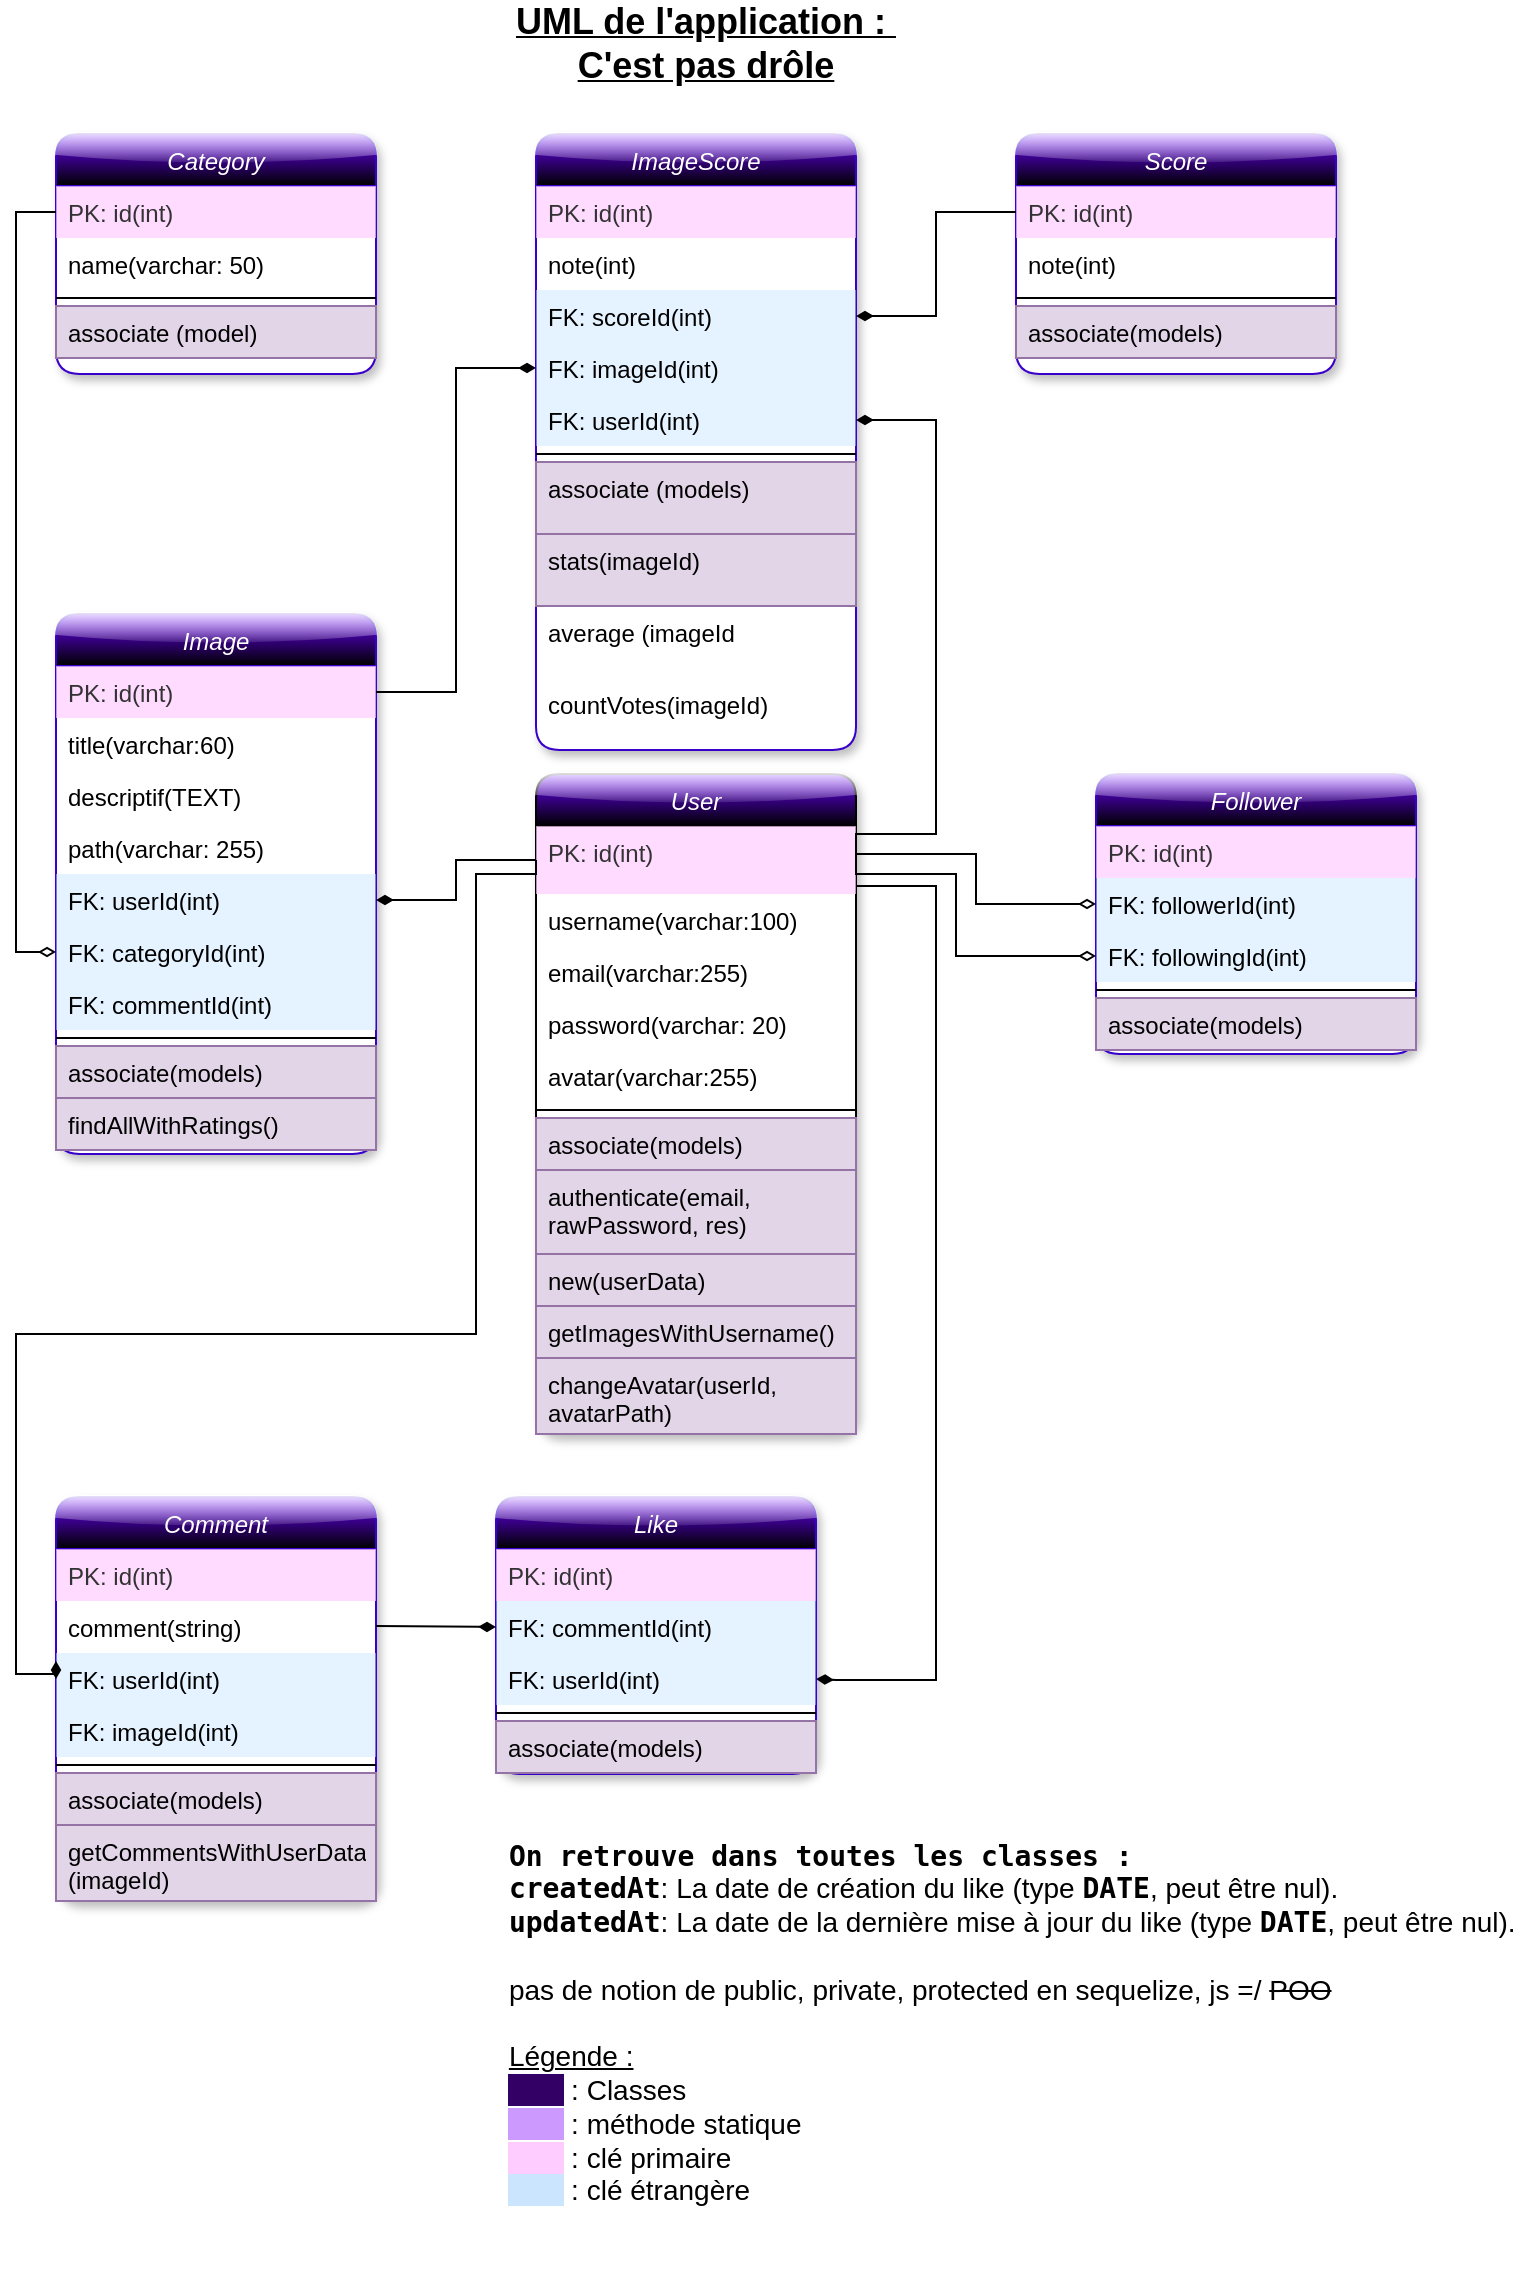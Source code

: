 <mxfile version="21.3.8" type="device">
  <diagram id="C5RBs43oDa-KdzZeNtuy" name="Page-1">
    <mxGraphModel dx="1180" dy="679" grid="1" gridSize="10" guides="1" tooltips="1" connect="1" arrows="1" fold="1" page="1" pageScale="1" pageWidth="827" pageHeight="1169" background="none" math="0" shadow="0">
      <root>
        <mxCell id="WIyWlLk6GJQsqaUBKTNV-0" />
        <mxCell id="WIyWlLk6GJQsqaUBKTNV-1" parent="WIyWlLk6GJQsqaUBKTNV-0" />
        <mxCell id="hQIpjdTkKWb8g8zQqE1b-81" style="edgeStyle=orthogonalEdgeStyle;rounded=0;orthogonalLoop=1;jettySize=auto;html=1;exitX=1;exitY=0.25;exitDx=0;exitDy=0;entryX=1;entryY=0.5;entryDx=0;entryDy=0;fontFamily=Helvetica;fontSize=12;fontColor=#333333;endArrow=diamondThin;endFill=1;" parent="WIyWlLk6GJQsqaUBKTNV-1" target="hQIpjdTkKWb8g8zQqE1b-57" edge="1">
          <mxGeometry relative="1" as="geometry">
            <mxPoint x="470" y="456" as="sourcePoint" />
            <mxPoint x="470" y="738.0" as="targetPoint" />
            <Array as="points">
              <mxPoint x="470" y="466" />
              <mxPoint x="510" y="466" />
              <mxPoint x="510" y="863" />
              <mxPoint x="460" y="863" />
            </Array>
          </mxGeometry>
        </mxCell>
        <mxCell id="zkfFHV4jXpPFQw0GAbJ--0" value="User" style="swimlane;fontStyle=2;align=center;verticalAlign=top;childLayout=stackLayout;horizontal=1;startSize=26;horizontalStack=0;resizeParent=1;resizeLast=0;collapsible=1;marginBottom=0;rounded=1;shadow=1;strokeWidth=1;glass=1;labelBackgroundColor=none;swimlaneLine=1;whiteSpace=wrap;fillColor=#6a00ff;fontColor=#ffffff;strokeColor=default;gradientColor=default;swimlaneFillColor=default;" parent="WIyWlLk6GJQsqaUBKTNV-1" vertex="1">
          <mxGeometry x="310" y="410" width="160" height="330" as="geometry">
            <mxRectangle x="230" y="140" width="160" height="26" as="alternateBounds" />
          </mxGeometry>
        </mxCell>
        <mxCell id="zkfFHV4jXpPFQw0GAbJ--1" value="PK: id(int)" style="text;align=left;verticalAlign=top;spacingLeft=4;spacingRight=4;overflow=hidden;rotatable=0;points=[[0,0.5],[1,0.5]];portConstraint=eastwest;fillColor=#FFCCFF;fontColor=#333333;strokeColor=none;opacity=70;shadow=0;" parent="zkfFHV4jXpPFQw0GAbJ--0" vertex="1">
          <mxGeometry y="26" width="160" height="34" as="geometry" />
        </mxCell>
        <mxCell id="zkfFHV4jXpPFQw0GAbJ--2" value="username(varchar:100)" style="text;align=left;verticalAlign=top;spacingLeft=4;spacingRight=4;overflow=hidden;rotatable=0;points=[[0,0.5],[1,0.5]];portConstraint=eastwest;rounded=0;shadow=0;html=0;fillColor=none;" parent="zkfFHV4jXpPFQw0GAbJ--0" vertex="1">
          <mxGeometry y="60" width="160" height="26" as="geometry" />
        </mxCell>
        <mxCell id="zkfFHV4jXpPFQw0GAbJ--3" value="email(varchar:255)" style="text;align=left;verticalAlign=top;spacingLeft=4;spacingRight=4;overflow=hidden;rotatable=0;points=[[0,0.5],[1,0.5]];portConstraint=eastwest;rounded=0;shadow=0;html=0;fillColor=none;" parent="zkfFHV4jXpPFQw0GAbJ--0" vertex="1">
          <mxGeometry y="86" width="160" height="26" as="geometry" />
        </mxCell>
        <mxCell id="hQIpjdTkKWb8g8zQqE1b-0" value="password(varchar: 20)" style="text;align=left;verticalAlign=top;spacingLeft=4;spacingRight=4;overflow=hidden;rotatable=0;points=[[0,0.5],[1,0.5]];portConstraint=eastwest;rounded=0;shadow=0;html=0;fillColor=none;" parent="zkfFHV4jXpPFQw0GAbJ--0" vertex="1">
          <mxGeometry y="112" width="160" height="26" as="geometry" />
        </mxCell>
        <mxCell id="hQIpjdTkKWb8g8zQqE1b-1" value="avatar(varchar:255)" style="text;align=left;verticalAlign=top;spacingLeft=4;spacingRight=4;overflow=hidden;rotatable=0;points=[[0,0.5],[1,0.5]];portConstraint=eastwest;rounded=0;shadow=0;html=0;fillColor=none;" parent="zkfFHV4jXpPFQw0GAbJ--0" vertex="1">
          <mxGeometry y="138" width="160" height="26" as="geometry" />
        </mxCell>
        <mxCell id="zkfFHV4jXpPFQw0GAbJ--4" value="" style="line;html=1;strokeWidth=1;align=left;verticalAlign=middle;spacingTop=-1;spacingLeft=3;spacingRight=3;rotatable=0;labelPosition=right;points=[];portConstraint=eastwest;fillColor=#FFFFFF;" parent="zkfFHV4jXpPFQw0GAbJ--0" vertex="1">
          <mxGeometry y="164" width="160" height="8" as="geometry" />
        </mxCell>
        <mxCell id="KeLJhslB3nwwx75-1Q8a-6" value="associate(models)" style="text;align=left;verticalAlign=top;spacingLeft=4;spacingRight=4;overflow=hidden;rotatable=0;points=[[0,0.5],[1,0.5]];portConstraint=eastwest;fillColor=#e1d5e7;strokeColor=#9673a6;" vertex="1" parent="zkfFHV4jXpPFQw0GAbJ--0">
          <mxGeometry y="172" width="160" height="26" as="geometry" />
        </mxCell>
        <mxCell id="zkfFHV4jXpPFQw0GAbJ--5" value="authenticate(email, &#xa;rawPassword, res)" style="text;align=left;verticalAlign=top;spacingLeft=4;spacingRight=4;overflow=hidden;rotatable=0;points=[[0,0.5],[1,0.5]];portConstraint=eastwest;fillColor=#e1d5e7;strokeColor=#9673a6;" parent="zkfFHV4jXpPFQw0GAbJ--0" vertex="1">
          <mxGeometry y="198" width="160" height="42" as="geometry" />
        </mxCell>
        <mxCell id="KeLJhslB3nwwx75-1Q8a-7" value="new(userData)" style="text;align=left;verticalAlign=top;spacingLeft=4;spacingRight=4;overflow=hidden;rotatable=0;points=[[0,0.5],[1,0.5]];portConstraint=eastwest;fillColor=#e1d5e7;strokeColor=#9673a6;" vertex="1" parent="zkfFHV4jXpPFQw0GAbJ--0">
          <mxGeometry y="240" width="160" height="26" as="geometry" />
        </mxCell>
        <mxCell id="KeLJhslB3nwwx75-1Q8a-8" value="getImagesWithUsername()" style="text;align=left;verticalAlign=top;spacingLeft=4;spacingRight=4;overflow=hidden;rotatable=0;points=[[0,0.5],[1,0.5]];portConstraint=eastwest;fillColor=#e1d5e7;strokeColor=#9673a6;" vertex="1" parent="zkfFHV4jXpPFQw0GAbJ--0">
          <mxGeometry y="266" width="160" height="26" as="geometry" />
        </mxCell>
        <mxCell id="KeLJhslB3nwwx75-1Q8a-9" value="changeAvatar(userId, &#xa;avatarPath)" style="text;align=left;verticalAlign=top;spacingLeft=4;spacingRight=4;overflow=hidden;rotatable=0;points=[[0,0.5],[1,0.5]];portConstraint=eastwest;fillColor=#e1d5e7;strokeColor=#9673a6;" vertex="1" parent="zkfFHV4jXpPFQw0GAbJ--0">
          <mxGeometry y="292" width="160" height="38" as="geometry" />
        </mxCell>
        <mxCell id="hQIpjdTkKWb8g8zQqE1b-3" value="Image" style="swimlane;fontStyle=2;align=center;verticalAlign=top;childLayout=stackLayout;horizontal=1;startSize=26;horizontalStack=0;resizeParent=1;resizeLast=0;collapsible=1;marginBottom=0;rounded=1;shadow=1;strokeWidth=1;glass=1;fillColor=#6a00ff;strokeColor=#3700CC;labelBackgroundColor=none;fontColor=#ffffff;gradientColor=default;swimlaneFillColor=default;" parent="WIyWlLk6GJQsqaUBKTNV-1" vertex="1">
          <mxGeometry x="70" y="330" width="160" height="270" as="geometry">
            <mxRectangle x="230" y="140" width="160" height="26" as="alternateBounds" />
          </mxGeometry>
        </mxCell>
        <mxCell id="hQIpjdTkKWb8g8zQqE1b-4" value="PK: id(int)" style="text;align=left;verticalAlign=top;spacingLeft=4;spacingRight=4;overflow=hidden;rotatable=0;points=[[0,0.5],[1,0.5]];portConstraint=eastwest;fillColor=#FFCCFF;fontColor=#333333;strokeColor=none;opacity=70;shadow=0;" parent="hQIpjdTkKWb8g8zQqE1b-3" vertex="1">
          <mxGeometry y="26" width="160" height="26" as="geometry" />
        </mxCell>
        <mxCell id="hQIpjdTkKWb8g8zQqE1b-5" value="title(varchar:60)" style="text;align=left;verticalAlign=top;spacingLeft=4;spacingRight=4;overflow=hidden;rotatable=0;points=[[0,0.5],[1,0.5]];portConstraint=eastwest;rounded=0;shadow=0;html=0;fillColor=none;gradientColor=none;" parent="hQIpjdTkKWb8g8zQqE1b-3" vertex="1">
          <mxGeometry y="52" width="160" height="26" as="geometry" />
        </mxCell>
        <mxCell id="hQIpjdTkKWb8g8zQqE1b-6" value="descriptif(TEXT)" style="text;align=left;verticalAlign=top;spacingLeft=4;spacingRight=4;overflow=hidden;rotatable=0;points=[[0,0.5],[1,0.5]];portConstraint=eastwest;rounded=0;shadow=0;html=0;fillColor=none;gradientColor=none;" parent="hQIpjdTkKWb8g8zQqE1b-3" vertex="1">
          <mxGeometry y="78" width="160" height="26" as="geometry" />
        </mxCell>
        <mxCell id="hQIpjdTkKWb8g8zQqE1b-7" value="path(varchar: 255)" style="text;align=left;verticalAlign=top;spacingLeft=4;spacingRight=4;overflow=hidden;rotatable=0;points=[[0,0.5],[1,0.5]];portConstraint=eastwest;rounded=0;shadow=0;html=0;fillColor=none;gradientColor=none;" parent="hQIpjdTkKWb8g8zQqE1b-3" vertex="1">
          <mxGeometry y="104" width="160" height="26" as="geometry" />
        </mxCell>
        <mxCell id="hQIpjdTkKWb8g8zQqE1b-8" value="FK: userId(int)" style="text;align=left;verticalAlign=top;spacingLeft=4;spacingRight=4;overflow=hidden;rotatable=0;points=[[0,0.5],[1,0.5]];portConstraint=eastwest;rounded=0;shadow=0;html=0;fillColor=#CCE5FF;gradientColor=none;opacity=50;" parent="hQIpjdTkKWb8g8zQqE1b-3" vertex="1">
          <mxGeometry y="130" width="160" height="26" as="geometry" />
        </mxCell>
        <mxCell id="hQIpjdTkKWb8g8zQqE1b-11" value="FK: categoryId(int)" style="text;align=left;verticalAlign=top;spacingLeft=4;spacingRight=4;overflow=hidden;rotatable=0;points=[[0,0.5],[1,0.5]];portConstraint=eastwest;rounded=0;shadow=0;html=0;fillColor=#CCE5FF;gradientColor=none;opacity=50;" parent="hQIpjdTkKWb8g8zQqE1b-3" vertex="1">
          <mxGeometry y="156" width="160" height="26" as="geometry" />
        </mxCell>
        <mxCell id="hQIpjdTkKWb8g8zQqE1b-12" value="FK: commentId(int)" style="text;align=left;verticalAlign=top;spacingLeft=4;spacingRight=4;overflow=hidden;rotatable=0;points=[[0,0.5],[1,0.5]];portConstraint=eastwest;rounded=0;shadow=0;html=0;fillColor=#CCE5FF;gradientColor=none;opacity=50;" parent="hQIpjdTkKWb8g8zQqE1b-3" vertex="1">
          <mxGeometry y="182" width="160" height="26" as="geometry" />
        </mxCell>
        <mxCell id="hQIpjdTkKWb8g8zQqE1b-9" value="" style="line;html=1;strokeWidth=1;align=left;verticalAlign=middle;spacingTop=-1;spacingLeft=3;spacingRight=3;rotatable=0;labelPosition=right;points=[];portConstraint=eastwest;fillColor=#FFFFFF;" parent="hQIpjdTkKWb8g8zQqE1b-3" vertex="1">
          <mxGeometry y="208" width="160" height="8" as="geometry" />
        </mxCell>
        <mxCell id="KeLJhslB3nwwx75-1Q8a-5" value="associate(models)" style="text;align=left;verticalAlign=top;spacingLeft=4;spacingRight=4;overflow=hidden;rotatable=0;points=[[0,0.5],[1,0.5]];portConstraint=eastwest;fillColor=#e1d5e7;strokeColor=#9673a6;" vertex="1" parent="hQIpjdTkKWb8g8zQqE1b-3">
          <mxGeometry y="216" width="160" height="26" as="geometry" />
        </mxCell>
        <mxCell id="hQIpjdTkKWb8g8zQqE1b-83" value="findAllWithRatings()" style="text;align=left;verticalAlign=top;spacingLeft=4;spacingRight=4;overflow=hidden;rotatable=0;points=[[0,0.5],[1,0.5]];portConstraint=eastwest;fillColor=#e1d5e7;strokeColor=#9673a6;" parent="hQIpjdTkKWb8g8zQqE1b-3" vertex="1">
          <mxGeometry y="242" width="160" height="26" as="geometry" />
        </mxCell>
        <mxCell id="hQIpjdTkKWb8g8zQqE1b-14" value="Category" style="swimlane;fontStyle=2;align=center;verticalAlign=top;childLayout=stackLayout;horizontal=1;startSize=26;horizontalStack=0;resizeParent=1;resizeLast=0;collapsible=1;marginBottom=0;rounded=1;shadow=1;strokeWidth=1;glass=1;fillColor=#6a00ff;strokeColor=#3700CC;labelBackgroundColor=none;fontColor=#ffffff;gradientColor=default;swimlaneFillColor=default;" parent="WIyWlLk6GJQsqaUBKTNV-1" vertex="1">
          <mxGeometry x="70" y="90" width="160" height="120" as="geometry">
            <mxRectangle x="230" y="140" width="160" height="26" as="alternateBounds" />
          </mxGeometry>
        </mxCell>
        <mxCell id="hQIpjdTkKWb8g8zQqE1b-15" value="PK: id(int)" style="text;align=left;verticalAlign=top;spacingLeft=4;spacingRight=4;overflow=hidden;rotatable=0;points=[[0,0.5],[1,0.5]];portConstraint=eastwest;fillColor=#FFCCFF;fontColor=#333333;strokeColor=none;opacity=70;shadow=0;" parent="hQIpjdTkKWb8g8zQqE1b-14" vertex="1">
          <mxGeometry y="26" width="160" height="26" as="geometry" />
        </mxCell>
        <mxCell id="hQIpjdTkKWb8g8zQqE1b-16" value="name(varchar: 50)" style="text;align=left;verticalAlign=top;spacingLeft=4;spacingRight=4;overflow=hidden;rotatable=0;points=[[0,0.5],[1,0.5]];portConstraint=eastwest;rounded=0;shadow=0;html=0;fillColor=none;" parent="hQIpjdTkKWb8g8zQqE1b-14" vertex="1">
          <mxGeometry y="52" width="160" height="26" as="geometry" />
        </mxCell>
        <mxCell id="hQIpjdTkKWb8g8zQqE1b-22" value="" style="line;html=1;strokeWidth=1;align=left;verticalAlign=middle;spacingTop=-1;spacingLeft=3;spacingRight=3;rotatable=0;labelPosition=right;points=[];portConstraint=eastwest;fillColor=#FFFFFF;" parent="hQIpjdTkKWb8g8zQqE1b-14" vertex="1">
          <mxGeometry y="78" width="160" height="8" as="geometry" />
        </mxCell>
        <mxCell id="hQIpjdTkKWb8g8zQqE1b-23" value="associate (model)" style="text;align=left;verticalAlign=top;spacingLeft=4;spacingRight=4;overflow=hidden;rotatable=0;points=[[0,0.5],[1,0.5]];portConstraint=eastwest;fillColor=#e1d5e7;strokeColor=#9673a6;" parent="hQIpjdTkKWb8g8zQqE1b-14" vertex="1">
          <mxGeometry y="86" width="160" height="26" as="geometry" />
        </mxCell>
        <mxCell id="hQIpjdTkKWb8g8zQqE1b-24" value="ImageScore" style="swimlane;fontStyle=2;align=center;verticalAlign=top;childLayout=stackLayout;horizontal=1;startSize=26;horizontalStack=0;resizeParent=1;resizeLast=0;collapsible=1;marginBottom=0;rounded=1;shadow=1;strokeWidth=1;glass=1;fillColor=#6a00ff;strokeColor=#3700CC;labelBackgroundColor=none;fontColor=#ffffff;gradientColor=default;swimlaneFillColor=default;" parent="WIyWlLk6GJQsqaUBKTNV-1" vertex="1">
          <mxGeometry x="310" y="90" width="160" height="308" as="geometry">
            <mxRectangle x="230" y="140" width="160" height="26" as="alternateBounds" />
          </mxGeometry>
        </mxCell>
        <mxCell id="hQIpjdTkKWb8g8zQqE1b-25" value="PK: id(int)" style="text;align=left;verticalAlign=top;spacingLeft=4;spacingRight=4;overflow=hidden;rotatable=0;points=[[0,0.5],[1,0.5]];portConstraint=eastwest;fillColor=#FFCCFF;fontColor=#333333;strokeColor=none;opacity=70;shadow=0;rounded=0;" parent="hQIpjdTkKWb8g8zQqE1b-24" vertex="1">
          <mxGeometry y="26" width="160" height="26" as="geometry" />
        </mxCell>
        <mxCell id="hQIpjdTkKWb8g8zQqE1b-26" value="note(int)" style="text;align=left;verticalAlign=top;spacingLeft=4;spacingRight=4;overflow=hidden;rotatable=0;points=[[0,0.5],[1,0.5]];portConstraint=eastwest;rounded=0;shadow=0;html=0;fillColor=none;" parent="hQIpjdTkKWb8g8zQqE1b-24" vertex="1">
          <mxGeometry y="52" width="160" height="26" as="geometry" />
        </mxCell>
        <mxCell id="hQIpjdTkKWb8g8zQqE1b-29" value="FK: scoreId(int)" style="text;align=left;verticalAlign=top;spacingLeft=4;spacingRight=4;overflow=hidden;rotatable=0;points=[[0,0.5],[1,0.5]];portConstraint=eastwest;rounded=0;shadow=0;html=0;fillColor=#CCE5FF;opacity=50;" parent="hQIpjdTkKWb8g8zQqE1b-24" vertex="1">
          <mxGeometry y="78" width="160" height="26" as="geometry" />
        </mxCell>
        <mxCell id="hQIpjdTkKWb8g8zQqE1b-30" value="FK: imageId(int)" style="text;align=left;verticalAlign=top;spacingLeft=4;spacingRight=4;overflow=hidden;rotatable=0;points=[[0,0.5],[1,0.5]];portConstraint=eastwest;rounded=0;shadow=0;html=0;fillColor=#CCE5FF;opacity=50;" parent="hQIpjdTkKWb8g8zQqE1b-24" vertex="1">
          <mxGeometry y="104" width="160" height="26" as="geometry" />
        </mxCell>
        <mxCell id="hQIpjdTkKWb8g8zQqE1b-31" value="FK: userId(int)" style="text;align=left;verticalAlign=top;spacingLeft=4;spacingRight=4;overflow=hidden;rotatable=0;points=[[0,0.5],[1,0.5]];portConstraint=eastwest;rounded=0;shadow=0;html=0;fillColor=#CCE5FF;opacity=50;" parent="hQIpjdTkKWb8g8zQqE1b-24" vertex="1">
          <mxGeometry y="130" width="160" height="26" as="geometry" />
        </mxCell>
        <mxCell id="hQIpjdTkKWb8g8zQqE1b-27" value="" style="line;html=1;strokeWidth=1;align=left;verticalAlign=middle;spacingTop=-1;spacingLeft=3;spacingRight=3;rotatable=0;labelPosition=right;points=[];portConstraint=eastwest;fillColor=#FFFFFF;" parent="hQIpjdTkKWb8g8zQqE1b-24" vertex="1">
          <mxGeometry y="156" width="160" height="8" as="geometry" />
        </mxCell>
        <mxCell id="hQIpjdTkKWb8g8zQqE1b-28" value="associate (models)" style="text;align=left;verticalAlign=top;spacingLeft=4;spacingRight=4;overflow=hidden;rotatable=0;points=[[0,0.5],[1,0.5]];portConstraint=eastwest;fillColor=#e1d5e7;strokeColor=#9673a6;" parent="hQIpjdTkKWb8g8zQqE1b-24" vertex="1">
          <mxGeometry y="164" width="160" height="36" as="geometry" />
        </mxCell>
        <mxCell id="KeLJhslB3nwwx75-1Q8a-2" value="stats(imageId)" style="text;align=left;verticalAlign=top;spacingLeft=4;spacingRight=4;overflow=hidden;rotatable=0;points=[[0,0.5],[1,0.5]];portConstraint=eastwest;fillColor=#e1d5e7;strokeColor=#9673a6;" vertex="1" parent="hQIpjdTkKWb8g8zQqE1b-24">
          <mxGeometry y="200" width="160" height="36" as="geometry" />
        </mxCell>
        <mxCell id="KeLJhslB3nwwx75-1Q8a-0" value="average (imageId" style="text;align=left;verticalAlign=top;spacingLeft=4;spacingRight=4;overflow=hidden;rotatable=0;points=[[0,0.5],[1,0.5]];portConstraint=eastwest;fillColor=none;" vertex="1" parent="hQIpjdTkKWb8g8zQqE1b-24">
          <mxGeometry y="236" width="160" height="36" as="geometry" />
        </mxCell>
        <mxCell id="KeLJhslB3nwwx75-1Q8a-1" value="countVotes(imageId)" style="text;align=left;verticalAlign=top;spacingLeft=4;spacingRight=4;overflow=hidden;rotatable=0;points=[[0,0.5],[1,0.5]];portConstraint=eastwest;fillColor=none;" vertex="1" parent="hQIpjdTkKWb8g8zQqE1b-24">
          <mxGeometry y="272" width="160" height="36" as="geometry" />
        </mxCell>
        <mxCell id="hQIpjdTkKWb8g8zQqE1b-32" value="Score" style="swimlane;fontStyle=2;align=center;verticalAlign=top;childLayout=stackLayout;horizontal=1;startSize=26;horizontalStack=0;resizeParent=1;resizeLast=0;collapsible=1;marginBottom=0;rounded=1;shadow=1;strokeWidth=1;glass=1;fillColor=#6a00ff;strokeColor=#3700CC;labelBackgroundColor=none;fontColor=#ffffff;gradientColor=default;swimlaneFillColor=default;" parent="WIyWlLk6GJQsqaUBKTNV-1" vertex="1">
          <mxGeometry x="550" y="90" width="160" height="120" as="geometry">
            <mxRectangle x="230" y="140" width="160" height="26" as="alternateBounds" />
          </mxGeometry>
        </mxCell>
        <mxCell id="hQIpjdTkKWb8g8zQqE1b-33" value="PK: id(int)" style="text;align=left;verticalAlign=top;spacingLeft=4;spacingRight=4;overflow=hidden;rotatable=0;points=[[0,0.5],[1,0.5]];portConstraint=eastwest;fillColor=#FFCCFF;fontColor=#333333;strokeColor=none;opacity=70;shadow=0;" parent="hQIpjdTkKWb8g8zQqE1b-32" vertex="1">
          <mxGeometry y="26" width="160" height="26" as="geometry" />
        </mxCell>
        <mxCell id="hQIpjdTkKWb8g8zQqE1b-34" value="note(int)" style="text;align=left;verticalAlign=top;spacingLeft=4;spacingRight=4;overflow=hidden;rotatable=0;points=[[0,0.5],[1,0.5]];portConstraint=eastwest;rounded=0;shadow=0;html=0;fillColor=none;" parent="hQIpjdTkKWb8g8zQqE1b-32" vertex="1">
          <mxGeometry y="52" width="160" height="26" as="geometry" />
        </mxCell>
        <mxCell id="hQIpjdTkKWb8g8zQqE1b-38" value="" style="line;html=1;strokeWidth=1;align=left;verticalAlign=middle;spacingTop=-1;spacingLeft=3;spacingRight=3;rotatable=0;labelPosition=right;points=[];portConstraint=eastwest;fillColor=#FFFFFF;" parent="hQIpjdTkKWb8g8zQqE1b-32" vertex="1">
          <mxGeometry y="78" width="160" height="8" as="geometry" />
        </mxCell>
        <mxCell id="hQIpjdTkKWb8g8zQqE1b-39" value="associate(models)" style="text;align=left;verticalAlign=top;spacingLeft=4;spacingRight=4;overflow=hidden;rotatable=0;points=[[0,0.5],[1,0.5]];portConstraint=eastwest;fillColor=#e1d5e7;strokeColor=#9673a6;" parent="hQIpjdTkKWb8g8zQqE1b-32" vertex="1">
          <mxGeometry y="86" width="160" height="26" as="geometry" />
        </mxCell>
        <mxCell id="hQIpjdTkKWb8g8zQqE1b-40" value="Comment" style="swimlane;fontStyle=2;align=center;verticalAlign=top;childLayout=stackLayout;horizontal=1;startSize=26;horizontalStack=0;resizeParent=1;resizeLast=0;collapsible=1;marginBottom=0;rounded=1;shadow=1;strokeWidth=1;glass=1;fillColor=#6a00ff;strokeColor=#3700CC;labelBackgroundColor=none;fontColor=#ffffff;gradientColor=default;swimlaneFillColor=default;" parent="WIyWlLk6GJQsqaUBKTNV-1" vertex="1">
          <mxGeometry x="70" y="771.5" width="160" height="202" as="geometry">
            <mxRectangle x="230" y="140" width="160" height="26" as="alternateBounds" />
          </mxGeometry>
        </mxCell>
        <mxCell id="hQIpjdTkKWb8g8zQqE1b-41" value="PK: id(int)" style="text;align=left;verticalAlign=top;spacingLeft=4;spacingRight=4;overflow=hidden;rotatable=0;points=[[0,0.5],[1,0.5]];portConstraint=eastwest;fillColor=#FFCCFF;fontColor=#333333;strokeColor=none;opacity=70;shadow=0;" parent="hQIpjdTkKWb8g8zQqE1b-40" vertex="1">
          <mxGeometry y="26" width="160" height="26" as="geometry" />
        </mxCell>
        <mxCell id="hQIpjdTkKWb8g8zQqE1b-42" value="comment(string)" style="text;align=left;verticalAlign=top;spacingLeft=4;spacingRight=4;overflow=hidden;rotatable=0;points=[[0,0.5],[1,0.5]];portConstraint=eastwest;rounded=0;shadow=0;html=0;fillColor=none;" parent="hQIpjdTkKWb8g8zQqE1b-40" vertex="1">
          <mxGeometry y="52" width="160" height="26" as="geometry" />
        </mxCell>
        <mxCell id="hQIpjdTkKWb8g8zQqE1b-45" value="FK: userId(int)" style="text;align=left;verticalAlign=top;spacingLeft=4;spacingRight=4;overflow=hidden;rotatable=0;points=[[0,0.5],[1,0.5]];portConstraint=eastwest;rounded=0;shadow=0;html=0;fillColor=#CCE5FF;opacity=50;" parent="hQIpjdTkKWb8g8zQqE1b-40" vertex="1">
          <mxGeometry y="78" width="160" height="26" as="geometry" />
        </mxCell>
        <mxCell id="hQIpjdTkKWb8g8zQqE1b-46" value="FK: imageId(int)" style="text;align=left;verticalAlign=top;spacingLeft=4;spacingRight=4;overflow=hidden;rotatable=0;points=[[0,0.5],[1,0.5]];portConstraint=eastwest;rounded=0;shadow=0;html=0;fillColor=#CCE5FF;opacity=50;" parent="hQIpjdTkKWb8g8zQqE1b-40" vertex="1">
          <mxGeometry y="104" width="160" height="26" as="geometry" />
        </mxCell>
        <mxCell id="hQIpjdTkKWb8g8zQqE1b-43" value="" style="line;html=1;strokeWidth=1;align=left;verticalAlign=middle;spacingTop=-1;spacingLeft=3;spacingRight=3;rotatable=0;labelPosition=right;points=[];portConstraint=eastwest;fillColor=#FFFFFF;" parent="hQIpjdTkKWb8g8zQqE1b-40" vertex="1">
          <mxGeometry y="130" width="160" height="8" as="geometry" />
        </mxCell>
        <mxCell id="KeLJhslB3nwwx75-1Q8a-17" value="associate(models)" style="text;align=left;verticalAlign=top;spacingLeft=4;spacingRight=4;overflow=hidden;rotatable=0;points=[[0,0.5],[1,0.5]];portConstraint=eastwest;fillColor=#e1d5e7;strokeColor=#9673a6;" vertex="1" parent="hQIpjdTkKWb8g8zQqE1b-40">
          <mxGeometry y="138" width="160" height="26" as="geometry" />
        </mxCell>
        <mxCell id="KeLJhslB3nwwx75-1Q8a-15" value="getCommentsWithUserData&#xa;(imageId)" style="text;align=left;verticalAlign=top;spacingLeft=4;spacingRight=4;overflow=hidden;rotatable=0;points=[[0,0.5],[1,0.5]];portConstraint=eastwest;fillColor=#e1d5e7;strokeColor=#9673a6;" vertex="1" parent="hQIpjdTkKWb8g8zQqE1b-40">
          <mxGeometry y="164" width="160" height="38" as="geometry" />
        </mxCell>
        <mxCell id="hQIpjdTkKWb8g8zQqE1b-65" style="edgeStyle=orthogonalEdgeStyle;rounded=0;orthogonalLoop=1;jettySize=auto;html=1;exitX=1;exitY=0.5;exitDx=0;exitDy=0;" parent="hQIpjdTkKWb8g8zQqE1b-40" source="hQIpjdTkKWb8g8zQqE1b-41" target="hQIpjdTkKWb8g8zQqE1b-41" edge="1">
          <mxGeometry relative="1" as="geometry" />
        </mxCell>
        <mxCell id="hQIpjdTkKWb8g8zQqE1b-47" value="Follower" style="swimlane;fontStyle=2;align=center;verticalAlign=top;childLayout=stackLayout;horizontal=1;startSize=26;horizontalStack=0;resizeParent=1;resizeLast=0;collapsible=1;marginBottom=0;rounded=1;shadow=1;strokeWidth=1;glass=1;fillColor=#6a00ff;strokeColor=#3700CC;labelBackgroundColor=none;fontColor=#ffffff;gradientColor=default;swimlaneFillColor=default;" parent="WIyWlLk6GJQsqaUBKTNV-1" vertex="1">
          <mxGeometry x="590" y="410" width="160" height="140" as="geometry">
            <mxRectangle x="230" y="140" width="160" height="26" as="alternateBounds" />
          </mxGeometry>
        </mxCell>
        <mxCell id="hQIpjdTkKWb8g8zQqE1b-48" value="PK: id(int)" style="text;align=left;verticalAlign=top;spacingLeft=4;spacingRight=4;overflow=hidden;rotatable=0;points=[[0,0.5],[1,0.5]];portConstraint=eastwest;fillColor=#FFCCFF;strokeColor=none;fontColor=#333333;fillStyle=auto;shadow=0;rounded=0;glass=0;perimeterSpacing=0;opacity=70;" parent="hQIpjdTkKWb8g8zQqE1b-47" vertex="1">
          <mxGeometry y="26" width="160" height="26" as="geometry" />
        </mxCell>
        <mxCell id="hQIpjdTkKWb8g8zQqE1b-50" value="FK: followerId(int)" style="text;align=left;verticalAlign=top;spacingLeft=4;spacingRight=4;overflow=hidden;rotatable=0;points=[[0,0.5],[1,0.5]];portConstraint=eastwest;rounded=0;shadow=0;html=0;fillColor=#CCE5FF;opacity=50;" parent="hQIpjdTkKWb8g8zQqE1b-47" vertex="1">
          <mxGeometry y="52" width="160" height="26" as="geometry" />
        </mxCell>
        <mxCell id="hQIpjdTkKWb8g8zQqE1b-51" value="FK: followingId(int)" style="text;align=left;verticalAlign=top;spacingLeft=4;spacingRight=4;overflow=hidden;rotatable=0;points=[[0,0.5],[1,0.5]];portConstraint=eastwest;rounded=0;shadow=0;html=0;fillColor=#CCE5FF;opacity=50;" parent="hQIpjdTkKWb8g8zQqE1b-47" vertex="1">
          <mxGeometry y="78" width="160" height="26" as="geometry" />
        </mxCell>
        <mxCell id="hQIpjdTkKWb8g8zQqE1b-52" value="" style="line;html=1;strokeWidth=1;align=left;verticalAlign=middle;spacingTop=-1;spacingLeft=3;spacingRight=3;rotatable=0;labelPosition=right;points=[];portConstraint=eastwest;fillColor=#FFFFFF;" parent="hQIpjdTkKWb8g8zQqE1b-47" vertex="1">
          <mxGeometry y="104" width="160" height="8" as="geometry" />
        </mxCell>
        <mxCell id="KeLJhslB3nwwx75-1Q8a-14" value="associate(models)" style="text;align=left;verticalAlign=top;spacingLeft=4;spacingRight=4;overflow=hidden;rotatable=0;points=[[0,0.5],[1,0.5]];portConstraint=eastwest;fillColor=#e1d5e7;strokeColor=#9673a6;" vertex="1" parent="hQIpjdTkKWb8g8zQqE1b-47">
          <mxGeometry y="112" width="160" height="26" as="geometry" />
        </mxCell>
        <mxCell id="hQIpjdTkKWb8g8zQqE1b-54" value="Like" style="swimlane;fontStyle=2;align=center;verticalAlign=top;childLayout=stackLayout;horizontal=1;startSize=26;horizontalStack=0;resizeParent=1;resizeLast=0;collapsible=1;marginBottom=0;rounded=1;shadow=1;strokeWidth=1;glass=1;fillColor=#6a00ff;strokeColor=#3700CC;labelBackgroundColor=none;fontColor=#ffffff;gradientColor=default;swimlaneFillColor=default;" parent="WIyWlLk6GJQsqaUBKTNV-1" vertex="1">
          <mxGeometry x="290" y="771.5" width="160" height="138.5" as="geometry">
            <mxRectangle x="230" y="140" width="160" height="26" as="alternateBounds" />
          </mxGeometry>
        </mxCell>
        <mxCell id="hQIpjdTkKWb8g8zQqE1b-55" value="PK: id(int)" style="text;align=left;verticalAlign=top;spacingLeft=4;spacingRight=4;overflow=hidden;rotatable=0;points=[[0,0.5],[1,0.5]];portConstraint=eastwest;fillColor=#FFCCFF;fontColor=#333333;strokeColor=none;opacity=70;shadow=0;" parent="hQIpjdTkKWb8g8zQqE1b-54" vertex="1">
          <mxGeometry y="26" width="160" height="26" as="geometry" />
        </mxCell>
        <mxCell id="hQIpjdTkKWb8g8zQqE1b-56" value="FK: commentId(int)" style="text;align=left;verticalAlign=top;spacingLeft=4;spacingRight=4;overflow=hidden;rotatable=0;points=[[0,0.5],[1,0.5]];portConstraint=eastwest;rounded=0;shadow=0;html=0;fillColor=#CCE5FF;opacity=50;" parent="hQIpjdTkKWb8g8zQqE1b-54" vertex="1">
          <mxGeometry y="52" width="160" height="26" as="geometry" />
        </mxCell>
        <mxCell id="hQIpjdTkKWb8g8zQqE1b-57" value="FK: userId(int)" style="text;align=left;verticalAlign=top;spacingLeft=4;spacingRight=4;overflow=hidden;rotatable=0;points=[[0,0.5],[1,0.5]];portConstraint=eastwest;rounded=0;shadow=0;html=0;fillColor=#CCE5FF;strokeColor=none;opacity=50;" parent="hQIpjdTkKWb8g8zQqE1b-54" vertex="1">
          <mxGeometry y="78" width="160" height="26" as="geometry" />
        </mxCell>
        <mxCell id="hQIpjdTkKWb8g8zQqE1b-58" value="" style="line;html=1;strokeWidth=1;align=left;verticalAlign=middle;spacingTop=-1;spacingLeft=3;spacingRight=3;rotatable=0;labelPosition=right;points=[];portConstraint=eastwest;fillColor=#FFFFFF;" parent="hQIpjdTkKWb8g8zQqE1b-54" vertex="1">
          <mxGeometry y="104" width="160" height="8" as="geometry" />
        </mxCell>
        <mxCell id="KeLJhslB3nwwx75-1Q8a-22" value="associate(models)" style="text;align=left;verticalAlign=top;spacingLeft=4;spacingRight=4;overflow=hidden;rotatable=0;points=[[0,0.5],[1,0.5]];portConstraint=eastwest;fillColor=#e1d5e7;strokeColor=#9673a6;" vertex="1" parent="hQIpjdTkKWb8g8zQqE1b-54">
          <mxGeometry y="112" width="160" height="26" as="geometry" />
        </mxCell>
        <mxCell id="hQIpjdTkKWb8g8zQqE1b-61" style="edgeStyle=orthogonalEdgeStyle;rounded=0;orthogonalLoop=1;jettySize=auto;html=1;exitX=0;exitY=0.5;exitDx=0;exitDy=0;entryX=0;entryY=0.5;entryDx=0;entryDy=0;endArrow=diamondThin;endFill=0;" parent="WIyWlLk6GJQsqaUBKTNV-1" source="hQIpjdTkKWb8g8zQqE1b-15" target="hQIpjdTkKWb8g8zQqE1b-11" edge="1">
          <mxGeometry relative="1" as="geometry" />
        </mxCell>
        <mxCell id="hQIpjdTkKWb8g8zQqE1b-69" style="edgeStyle=orthogonalEdgeStyle;rounded=0;orthogonalLoop=1;jettySize=auto;html=1;exitX=0;exitY=0.5;exitDx=0;exitDy=0;entryX=1;entryY=0.5;entryDx=0;entryDy=0;endArrow=diamondThin;endFill=1;" parent="WIyWlLk6GJQsqaUBKTNV-1" source="hQIpjdTkKWb8g8zQqE1b-33" target="hQIpjdTkKWb8g8zQqE1b-29" edge="1">
          <mxGeometry relative="1" as="geometry" />
        </mxCell>
        <mxCell id="hQIpjdTkKWb8g8zQqE1b-70" style="edgeStyle=orthogonalEdgeStyle;rounded=0;orthogonalLoop=1;jettySize=auto;html=1;exitX=1;exitY=0.5;exitDx=0;exitDy=0;entryX=0;entryY=0.5;entryDx=0;entryDy=0;endArrow=diamondThin;endFill=1;" parent="WIyWlLk6GJQsqaUBKTNV-1" source="hQIpjdTkKWb8g8zQqE1b-4" target="hQIpjdTkKWb8g8zQqE1b-30" edge="1">
          <mxGeometry relative="1" as="geometry" />
        </mxCell>
        <mxCell id="hQIpjdTkKWb8g8zQqE1b-71" style="edgeStyle=orthogonalEdgeStyle;rounded=0;orthogonalLoop=1;jettySize=auto;html=1;exitX=1;exitY=0.5;exitDx=0;exitDy=0;entryX=1;entryY=0.5;entryDx=0;entryDy=0;endArrow=diamondThin;endFill=1;" parent="WIyWlLk6GJQsqaUBKTNV-1" source="zkfFHV4jXpPFQw0GAbJ--1" target="hQIpjdTkKWb8g8zQqE1b-31" edge="1">
          <mxGeometry relative="1" as="geometry">
            <Array as="points">
              <mxPoint x="470" y="440" />
              <mxPoint x="510" y="440" />
              <mxPoint x="510" y="233" />
            </Array>
          </mxGeometry>
        </mxCell>
        <mxCell id="hQIpjdTkKWb8g8zQqE1b-74" style="edgeStyle=orthogonalEdgeStyle;rounded=0;orthogonalLoop=1;jettySize=auto;html=1;exitX=0;exitY=0.5;exitDx=0;exitDy=0;entryX=1;entryY=0.5;entryDx=0;entryDy=0;endArrow=diamondThin;endFill=1;" parent="WIyWlLk6GJQsqaUBKTNV-1" source="zkfFHV4jXpPFQw0GAbJ--1" target="hQIpjdTkKWb8g8zQqE1b-8" edge="1">
          <mxGeometry relative="1" as="geometry" />
        </mxCell>
        <mxCell id="hQIpjdTkKWb8g8zQqE1b-76" style="edgeStyle=orthogonalEdgeStyle;rounded=0;orthogonalLoop=1;jettySize=auto;html=1;exitX=1;exitY=0.5;exitDx=0;exitDy=0;entryX=0;entryY=0.5;entryDx=0;entryDy=0;endArrow=diamondThin;endFill=0;" parent="WIyWlLk6GJQsqaUBKTNV-1" source="zkfFHV4jXpPFQw0GAbJ--1" target="hQIpjdTkKWb8g8zQqE1b-50" edge="1">
          <mxGeometry relative="1" as="geometry">
            <Array as="points">
              <mxPoint x="470" y="450" />
              <mxPoint x="530" y="450" />
              <mxPoint x="530" y="475" />
            </Array>
          </mxGeometry>
        </mxCell>
        <mxCell id="hQIpjdTkKWb8g8zQqE1b-77" style="edgeStyle=orthogonalEdgeStyle;rounded=0;orthogonalLoop=1;jettySize=auto;html=1;exitX=1;exitY=0.5;exitDx=0;exitDy=0;entryX=0;entryY=0.5;entryDx=0;entryDy=0;endArrow=diamondThin;endFill=0;" parent="WIyWlLk6GJQsqaUBKTNV-1" source="zkfFHV4jXpPFQw0GAbJ--1" target="hQIpjdTkKWb8g8zQqE1b-51" edge="1">
          <mxGeometry relative="1" as="geometry">
            <Array as="points">
              <mxPoint x="470" y="460" />
              <mxPoint x="520" y="460" />
              <mxPoint x="520" y="501" />
            </Array>
          </mxGeometry>
        </mxCell>
        <mxCell id="hQIpjdTkKWb8g8zQqE1b-78" style="edgeStyle=orthogonalEdgeStyle;rounded=0;orthogonalLoop=1;jettySize=auto;html=1;exitX=0;exitY=0.5;exitDx=0;exitDy=0;entryX=0;entryY=0.5;entryDx=0;entryDy=0;endArrow=diamondThin;endFill=1;" parent="WIyWlLk6GJQsqaUBKTNV-1" source="zkfFHV4jXpPFQw0GAbJ--1" target="hQIpjdTkKWb8g8zQqE1b-45" edge="1">
          <mxGeometry relative="1" as="geometry">
            <Array as="points">
              <mxPoint x="310" y="460" />
              <mxPoint x="280" y="460" />
              <mxPoint x="280" y="690" />
              <mxPoint x="50" y="690" />
              <mxPoint x="50" y="860" />
              <mxPoint x="70" y="860" />
            </Array>
          </mxGeometry>
        </mxCell>
        <mxCell id="hQIpjdTkKWb8g8zQqE1b-79" style="edgeStyle=orthogonalEdgeStyle;rounded=0;orthogonalLoop=1;jettySize=auto;html=1;entryX=0;entryY=0.5;entryDx=0;entryDy=0;endArrow=diamondThin;endFill=1;" parent="WIyWlLk6GJQsqaUBKTNV-1" target="hQIpjdTkKWb8g8zQqE1b-56" edge="1">
          <mxGeometry relative="1" as="geometry">
            <mxPoint x="230" y="836" as="sourcePoint" />
            <Array as="points">
              <mxPoint x="230" y="836" />
              <mxPoint x="270" y="836" />
            </Array>
          </mxGeometry>
        </mxCell>
        <mxCell id="KeLJhslB3nwwx75-1Q8a-20" value="&lt;ul style=&quot;border: 0px solid rgb(217, 217, 227); box-sizing: border-box; --tw-border-spacing-x: 0; --tw-border-spacing-y: 0; --tw-translate-x: 0; --tw-translate-y: 0; --tw-rotate: 0; --tw-skew-x: 0; --tw-skew-y: 0; --tw-scale-x: 1; --tw-scale-y: 1; --tw-pan-x: ; --tw-pan-y: ; --tw-pinch-zoom: ; --tw-scroll-snap-strictness: proximity; --tw-gradient-from-position: ; --tw-gradient-via-position: ; --tw-gradient-to-position: ; --tw-ordinal: ; --tw-slashed-zero: ; --tw-numeric-figure: ; --tw-numeric-spacing: ; --tw-numeric-fraction: ; --tw-ring-inset: ; --tw-ring-offset-width: 0px; --tw-ring-offset-color: #fff; --tw-ring-color: rgba(69,89,164,.5); --tw-ring-offset-shadow: 0 0 transparent; --tw-ring-shadow: 0 0 transparent; --tw-shadow: 0 0 transparent; --tw-shadow-colored: 0 0 transparent; --tw-blur: ; --tw-brightness: ; --tw-contrast: ; --tw-grayscale: ; --tw-hue-rotate: ; --tw-invert: ; --tw-saturate: ; --tw-sepia: ; --tw-drop-shadow: ; --tw-backdrop-blur: ; --tw-backdrop-brightness: ; --tw-backdrop-contrast: ; --tw-backdrop-grayscale: ; --tw-backdrop-hue-rotate: ; --tw-backdrop-invert: ; --tw-backdrop-opacity: ; --tw-backdrop-saturate: ; --tw-backdrop-sepia: ; list-style-position: initial; list-style-image: initial; margin: 1.25em 0px; padding: 0px; display: flex; flex-direction: column; text-align: start; font-size: 14px;&quot;&gt;&lt;li style=&quot;border: 0px solid rgb(217, 217, 227); box-sizing: border-box; --tw-border-spacing-x: 0; --tw-border-spacing-y: 0; --tw-translate-x: 0; --tw-translate-y: 0; --tw-rotate: 0; --tw-skew-x: 0; --tw-skew-y: 0; --tw-scale-x: 1; --tw-scale-y: 1; --tw-pan-x: ; --tw-pan-y: ; --tw-pinch-zoom: ; --tw-scroll-snap-strictness: proximity; --tw-gradient-from-position: ; --tw-gradient-via-position: ; --tw-gradient-to-position: ; --tw-ordinal: ; --tw-slashed-zero: ; --tw-numeric-figure: ; --tw-numeric-spacing: ; --tw-numeric-fraction: ; --tw-ring-inset: ; --tw-ring-offset-width: 0px; --tw-ring-offset-color: #fff; --tw-ring-color: rgba(69,89,164,.5); --tw-ring-offset-shadow: 0 0 transparent; --tw-ring-shadow: 0 0 transparent; --tw-shadow: 0 0 transparent; --tw-shadow-colored: 0 0 transparent; --tw-blur: ; --tw-brightness: ; --tw-contrast: ; --tw-grayscale: ; --tw-hue-rotate: ; --tw-invert: ; --tw-saturate: ; --tw-sepia: ; --tw-drop-shadow: ; --tw-backdrop-blur: ; --tw-backdrop-brightness: ; --tw-backdrop-contrast: ; --tw-backdrop-grayscale: ; --tw-backdrop-hue-rotate: ; --tw-backdrop-invert: ; --tw-backdrop-opacity: ; --tw-backdrop-saturate: ; --tw-backdrop-sepia: ; margin: 0px; padding-left: 0.375em; display: block; min-height: 28px;&quot;&gt;&lt;font style=&quot;font-size: 14px;&quot; face=&quot;Helvetica&quot;&gt;&lt;code style=&quot;border: 0px solid rgb(217, 217, 227); box-sizing: border-box; --tw-border-spacing-x: 0; --tw-border-spacing-y: 0; --tw-translate-x: 0; --tw-translate-y: 0; --tw-rotate: 0; --tw-skew-x: 0; --tw-skew-y: 0; --tw-scale-x: 1; --tw-scale-y: 1; --tw-pan-x: ; --tw-pan-y: ; --tw-pinch-zoom: ; --tw-scroll-snap-strictness: proximity; --tw-gradient-from-position: ; --tw-gradient-via-position: ; --tw-gradient-to-position: ; --tw-ordinal: ; --tw-slashed-zero: ; --tw-numeric-figure: ; --tw-numeric-spacing: ; --tw-numeric-fraction: ; --tw-ring-inset: ; --tw-ring-offset-width: 0px; --tw-ring-offset-color: #fff; --tw-ring-color: rgba(69,89,164,.5); --tw-ring-offset-shadow: 0 0 transparent; --tw-ring-shadow: 0 0 transparent; --tw-shadow: 0 0 transparent; --tw-shadow-colored: 0 0 transparent; --tw-blur: ; --tw-brightness: ; --tw-contrast: ; --tw-grayscale: ; --tw-hue-rotate: ; --tw-invert: ; --tw-saturate: ; --tw-sepia: ; --tw-drop-shadow: ; --tw-backdrop-blur: ; --tw-backdrop-brightness: ; --tw-backdrop-contrast: ; --tw-backdrop-grayscale: ; --tw-backdrop-hue-rotate: ; --tw-backdrop-invert: ; --tw-backdrop-opacity: ; --tw-backdrop-saturate: ; --tw-backdrop-sepia: ; font-weight: 600; margin-top: 1.25em;&quot;&gt;On retrouve dans toutes les classes :&lt;br&gt;createdAt&lt;/code&gt;: La date de création du like (type &lt;code style=&quot;border: 0px solid rgb(217, 217, 227); box-sizing: border-box; --tw-border-spacing-x: 0; --tw-border-spacing-y: 0; --tw-translate-x: 0; --tw-translate-y: 0; --tw-rotate: 0; --tw-skew-x: 0; --tw-skew-y: 0; --tw-scale-x: 1; --tw-scale-y: 1; --tw-pan-x: ; --tw-pan-y: ; --tw-pinch-zoom: ; --tw-scroll-snap-strictness: proximity; --tw-gradient-from-position: ; --tw-gradient-via-position: ; --tw-gradient-to-position: ; --tw-ordinal: ; --tw-slashed-zero: ; --tw-numeric-figure: ; --tw-numeric-spacing: ; --tw-numeric-fraction: ; --tw-ring-inset: ; --tw-ring-offset-width: 0px; --tw-ring-offset-color: #fff; --tw-ring-color: rgba(69,89,164,.5); --tw-ring-offset-shadow: 0 0 transparent; --tw-ring-shadow: 0 0 transparent; --tw-shadow: 0 0 transparent; --tw-shadow-colored: 0 0 transparent; --tw-blur: ; --tw-brightness: ; --tw-contrast: ; --tw-grayscale: ; --tw-hue-rotate: ; --tw-invert: ; --tw-saturate: ; --tw-sepia: ; --tw-drop-shadow: ; --tw-backdrop-blur: ; --tw-backdrop-brightness: ; --tw-backdrop-contrast: ; --tw-backdrop-grayscale: ; --tw-backdrop-hue-rotate: ; --tw-backdrop-invert: ; --tw-backdrop-opacity: ; --tw-backdrop-saturate: ; --tw-backdrop-sepia: ; font-weight: 600; margin-bottom: 1.25em;&quot;&gt;DATE&lt;/code&gt;, peut être nul).&lt;/font&gt;&lt;/li&gt;&lt;li style=&quot;border: 0px solid rgb(217, 217, 227); box-sizing: border-box; --tw-border-spacing-x: 0; --tw-border-spacing-y: 0; --tw-translate-x: 0; --tw-translate-y: 0; --tw-rotate: 0; --tw-skew-x: 0; --tw-skew-y: 0; --tw-scale-x: 1; --tw-scale-y: 1; --tw-pan-x: ; --tw-pan-y: ; --tw-pinch-zoom: ; --tw-scroll-snap-strictness: proximity; --tw-gradient-from-position: ; --tw-gradient-via-position: ; --tw-gradient-to-position: ; --tw-ordinal: ; --tw-slashed-zero: ; --tw-numeric-figure: ; --tw-numeric-spacing: ; --tw-numeric-fraction: ; --tw-ring-inset: ; --tw-ring-offset-width: 0px; --tw-ring-offset-color: #fff; --tw-ring-color: rgba(69,89,164,.5); --tw-ring-offset-shadow: 0 0 transparent; --tw-ring-shadow: 0 0 transparent; --tw-shadow: 0 0 transparent; --tw-shadow-colored: 0 0 transparent; --tw-blur: ; --tw-brightness: ; --tw-contrast: ; --tw-grayscale: ; --tw-hue-rotate: ; --tw-invert: ; --tw-saturate: ; --tw-sepia: ; --tw-drop-shadow: ; --tw-backdrop-blur: ; --tw-backdrop-brightness: ; --tw-backdrop-contrast: ; --tw-backdrop-grayscale: ; --tw-backdrop-hue-rotate: ; --tw-backdrop-invert: ; --tw-backdrop-opacity: ; --tw-backdrop-saturate: ; --tw-backdrop-sepia: ; margin: 0px; padding-left: 0.375em; display: block; min-height: 28px;&quot;&gt;&lt;font style=&quot;font-size: 14px;&quot; face=&quot;Helvetica&quot;&gt;&lt;code style=&quot;border: 0px solid rgb(217, 217, 227); box-sizing: border-box; --tw-border-spacing-x: 0; --tw-border-spacing-y: 0; --tw-translate-x: 0; --tw-translate-y: 0; --tw-rotate: 0; --tw-skew-x: 0; --tw-skew-y: 0; --tw-scale-x: 1; --tw-scale-y: 1; --tw-pan-x: ; --tw-pan-y: ; --tw-pinch-zoom: ; --tw-scroll-snap-strictness: proximity; --tw-gradient-from-position: ; --tw-gradient-via-position: ; --tw-gradient-to-position: ; --tw-ordinal: ; --tw-slashed-zero: ; --tw-numeric-figure: ; --tw-numeric-spacing: ; --tw-numeric-fraction: ; --tw-ring-inset: ; --tw-ring-offset-width: 0px; --tw-ring-offset-color: #fff; --tw-ring-color: rgba(69,89,164,.5); --tw-ring-offset-shadow: 0 0 transparent; --tw-ring-shadow: 0 0 transparent; --tw-shadow: 0 0 transparent; --tw-shadow-colored: 0 0 transparent; --tw-blur: ; --tw-brightness: ; --tw-contrast: ; --tw-grayscale: ; --tw-hue-rotate: ; --tw-invert: ; --tw-saturate: ; --tw-sepia: ; --tw-drop-shadow: ; --tw-backdrop-blur: ; --tw-backdrop-brightness: ; --tw-backdrop-contrast: ; --tw-backdrop-grayscale: ; --tw-backdrop-hue-rotate: ; --tw-backdrop-invert: ; --tw-backdrop-opacity: ; --tw-backdrop-saturate: ; --tw-backdrop-sepia: ; font-weight: 600; margin-top: 1.25em;&quot;&gt;updatedAt&lt;/code&gt;: La date de la dernière mise à jour du like (type &lt;code style=&quot;border: 0px solid rgb(217, 217, 227); box-sizing: border-box; --tw-border-spacing-x: 0; --tw-border-spacing-y: 0; --tw-translate-x: 0; --tw-translate-y: 0; --tw-rotate: 0; --tw-skew-x: 0; --tw-skew-y: 0; --tw-scale-x: 1; --tw-scale-y: 1; --tw-pan-x: ; --tw-pan-y: ; --tw-pinch-zoom: ; --tw-scroll-snap-strictness: proximity; --tw-gradient-from-position: ; --tw-gradient-via-position: ; --tw-gradient-to-position: ; --tw-ordinal: ; --tw-slashed-zero: ; --tw-numeric-figure: ; --tw-numeric-spacing: ; --tw-numeric-fraction: ; --tw-ring-inset: ; --tw-ring-offset-width: 0px; --tw-ring-offset-color: #fff; --tw-ring-color: rgba(69,89,164,.5); --tw-ring-offset-shadow: 0 0 transparent; --tw-ring-shadow: 0 0 transparent; --tw-shadow: 0 0 transparent; --tw-shadow-colored: 0 0 transparent; --tw-blur: ; --tw-brightness: ; --tw-contrast: ; --tw-grayscale: ; --tw-hue-rotate: ; --tw-invert: ; --tw-saturate: ; --tw-sepia: ; --tw-drop-shadow: ; --tw-backdrop-blur: ; --tw-backdrop-brightness: ; --tw-backdrop-contrast: ; --tw-backdrop-grayscale: ; --tw-backdrop-hue-rotate: ; --tw-backdrop-invert: ; --tw-backdrop-opacity: ; --tw-backdrop-saturate: ; --tw-backdrop-sepia: ; font-weight: 600; margin-bottom: 1.25em;&quot;&gt;DATE&lt;/code&gt;, peut être nul).&lt;br&gt;&lt;br&gt;pas de notion de public, private, protected en sequelize, js =/&amp;nbsp;&lt;strike style=&quot;&quot;&gt;POO&lt;/strike&gt;&lt;br&gt;&lt;br&gt;&lt;u&gt;Légende :&lt;/u&gt;&amp;nbsp;&lt;br style=&quot;border-color: var(--border-color);&quot;&gt;&lt;font style=&quot;border-color: var(--border-color); font-size: 14px;&quot;&gt;&lt;span style=&quot;background-color: rgb(51, 0, 102);&quot;&gt;&amp;nbsp; &amp;nbsp; &amp;nbsp; &amp;nbsp;&lt;/span&gt;&amp;nbsp;: Classes&lt;/font&gt;&lt;br&gt;&lt;span style=&quot;background-color: rgb(204, 153, 255);&quot;&gt;&amp;nbsp; &amp;nbsp; &amp;nbsp; &amp;nbsp;&lt;/span&gt; : méthode statique&amp;nbsp;&lt;br&gt;&lt;/font&gt;&lt;span style=&quot;background-color: rgb(255, 204, 255);&quot;&gt;&amp;nbsp; &amp;nbsp; &amp;nbsp; &amp;nbsp;&lt;/span&gt;&amp;nbsp;: clé primaire&lt;/li&gt;&lt;li style=&quot;border: 0px solid rgb(217, 217, 227); box-sizing: border-box; --tw-border-spacing-x: 0; --tw-border-spacing-y: 0; --tw-translate-x: 0; --tw-translate-y: 0; --tw-rotate: 0; --tw-skew-x: 0; --tw-skew-y: 0; --tw-scale-x: 1; --tw-scale-y: 1; --tw-pan-x: ; --tw-pan-y: ; --tw-pinch-zoom: ; --tw-scroll-snap-strictness: proximity; --tw-gradient-from-position: ; --tw-gradient-via-position: ; --tw-gradient-to-position: ; --tw-ordinal: ; --tw-slashed-zero: ; --tw-numeric-figure: ; --tw-numeric-spacing: ; --tw-numeric-fraction: ; --tw-ring-inset: ; --tw-ring-offset-width: 0px; --tw-ring-offset-color: #fff; --tw-ring-color: rgba(69,89,164,.5); --tw-ring-offset-shadow: 0 0 transparent; --tw-ring-shadow: 0 0 transparent; --tw-shadow: 0 0 transparent; --tw-shadow-colored: 0 0 transparent; --tw-blur: ; --tw-brightness: ; --tw-contrast: ; --tw-grayscale: ; --tw-hue-rotate: ; --tw-invert: ; --tw-saturate: ; --tw-sepia: ; --tw-drop-shadow: ; --tw-backdrop-blur: ; --tw-backdrop-brightness: ; --tw-backdrop-contrast: ; --tw-backdrop-grayscale: ; --tw-backdrop-hue-rotate: ; --tw-backdrop-invert: ; --tw-backdrop-opacity: ; --tw-backdrop-saturate: ; --tw-backdrop-sepia: ; margin: 0px; padding-left: 0.375em; display: block; min-height: 28px;&quot;&gt;&lt;span style=&quot;background-color: rgb(204, 229, 255);&quot;&gt;&amp;nbsp; &amp;nbsp; &amp;nbsp; &amp;nbsp;&lt;/span&gt;&lt;span style=&quot;background-color: initial;&quot;&gt; : clé étrangère&amp;nbsp;&lt;/span&gt;&lt;/li&gt;&lt;/ul&gt;" style="text;html=1;align=center;verticalAlign=middle;resizable=0;points=[];autosize=1;strokeColor=none;fillColor=none;fontSize=16;" vertex="1" parent="WIyWlLk6GJQsqaUBKTNV-1">
          <mxGeometry x="280" y="920" width="530" height="240" as="geometry" />
        </mxCell>
        <mxCell id="KeLJhslB3nwwx75-1Q8a-21" value="&lt;font style=&quot;font-size: 18px;&quot;&gt;&lt;b&gt;&lt;u&gt;UML de l&#39;application :&amp;nbsp;&lt;br&gt;C&#39;est pas drôle&lt;/u&gt;&lt;/b&gt;&lt;/font&gt;" style="text;strokeColor=none;fillColor=none;html=1;align=center;verticalAlign=middle;whiteSpace=wrap;rounded=0;fontSize=16;" vertex="1" parent="WIyWlLk6GJQsqaUBKTNV-1">
          <mxGeometry x="250" y="30" width="290" height="30" as="geometry" />
        </mxCell>
      </root>
    </mxGraphModel>
  </diagram>
</mxfile>
